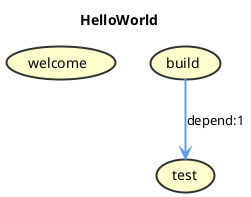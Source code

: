 @startuml

title HelloWorld
skinparam ArrowFontColor Black
skinparam ArrowThickness 2
skinparam UseCaseBackgroundColor #FFFECC
skinparam UseCaseBorderColor #333333
skinparam UseCaseBorderThickness 2
skinparam UseCaseFontColor Black

(welcome)
(test)
(build)


(build) -[#5D9CEC]-> (test) : depend:1

@enduml
